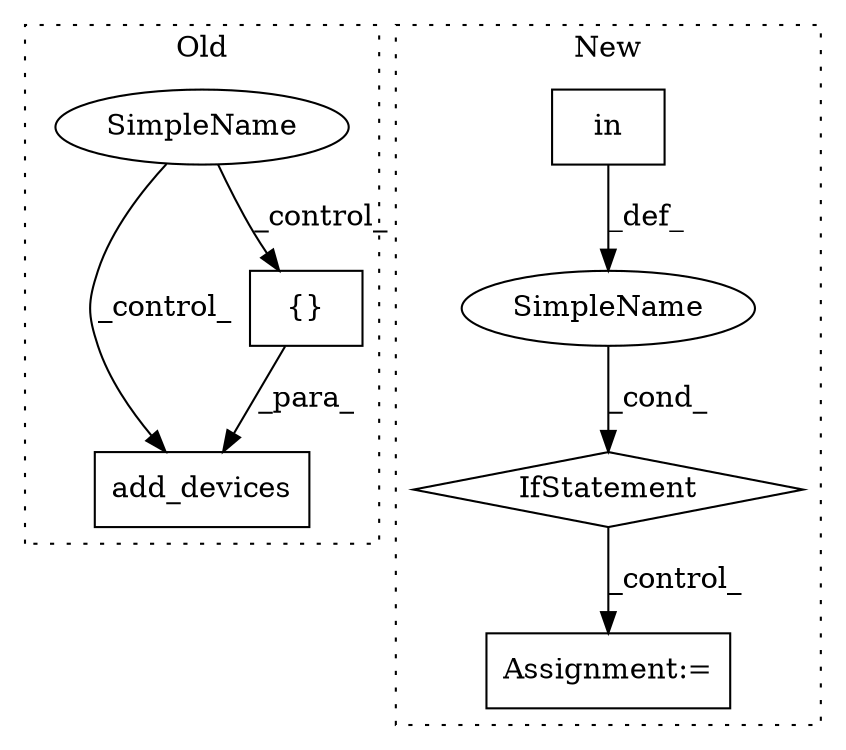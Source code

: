 digraph G {
subgraph cluster0 {
1 [label="add_devices" a="32" s="1446,1496" l="12,1" shape="box"];
6 [label="{}" a="4" s="1467,1495" l="1,1" shape="box"];
7 [label="SimpleName" a="42" s="" l="" shape="ellipse"];
label = "Old";
style="dotted";
}
subgraph cluster1 {
2 [label="in" a="105" s="1189" l="19" shape="box"];
3 [label="IfStatement" a="25" s="1181,1208" l="8,2" shape="diamond"];
4 [label="Assignment:=" a="7" s="1223" l="1" shape="box"];
5 [label="SimpleName" a="42" s="" l="" shape="ellipse"];
label = "New";
style="dotted";
}
2 -> 5 [label="_def_"];
3 -> 4 [label="_control_"];
5 -> 3 [label="_cond_"];
6 -> 1 [label="_para_"];
7 -> 1 [label="_control_"];
7 -> 6 [label="_control_"];
}